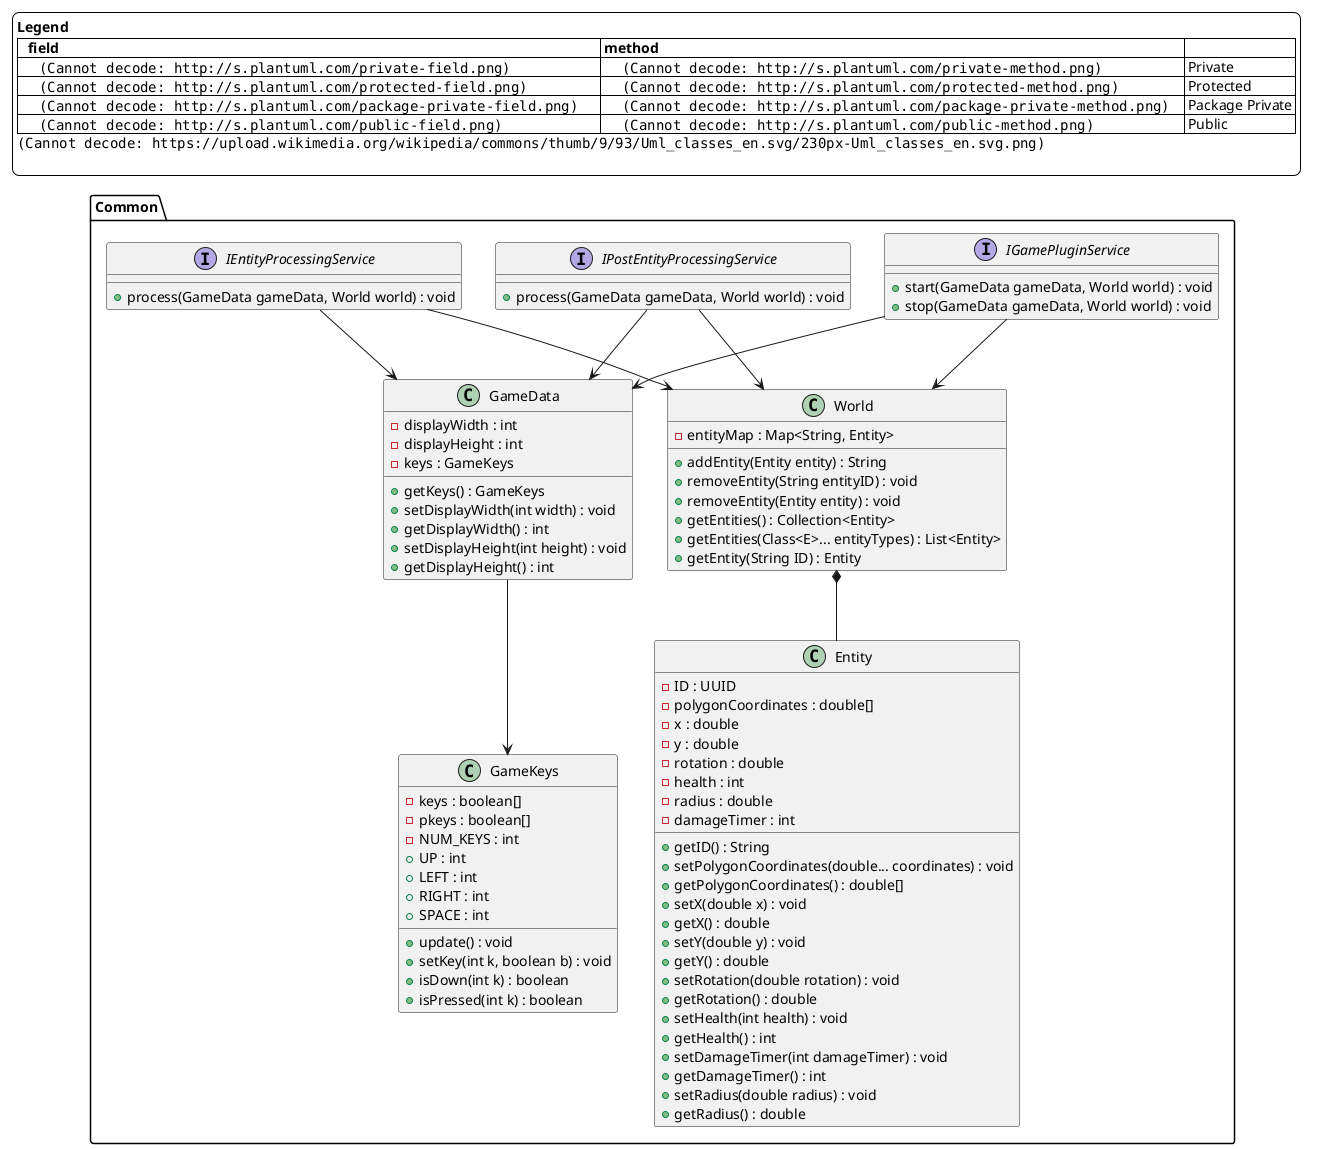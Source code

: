 @startuml
'https://plantuml.com/class-diagram

package Common {
    class Entity {
        -ID : UUID
        -polygonCoordinates : double[]
        -x : double
        -y : double
        -rotation : double
        -health : int
        -radius : double
        -damageTimer : int

        +getID() : String
        +setPolygonCoordinates(double... coordinates) : void
        +getPolygonCoordinates() : double[]
        +setX(double x) : void
        +getX() : double
        +setY(double y) : void
        +getY() : double
        +setRotation(double rotation) : void
        +getRotation() : double
        +setHealth(int health) : void
        +getHealth() : int
        +setDamageTimer(int damageTimer) : void
        +getDamageTimer() : int
        +setRadius(double radius) : void
        +getRadius() : double
    }

    class GameData {
        -displayWidth : int
        -displayHeight : int
        -keys : GameKeys

        +getKeys() : GameKeys
        +setDisplayWidth(int width) : void
        +getDisplayWidth() : int
        +setDisplayHeight(int height) : void
        +getDisplayHeight() : int
    }
    GameData --> GameKeys

    class GameKeys {
        -keys : boolean[]
        -pkeys : boolean[]
        -NUM_KEYS : int
        +UP : int
        +LEFT : int
        +RIGHT : int
        +SPACE : int

        +update() : void
        +setKey(int k, boolean b) : void
        +isDown(int k) : boolean
        +isPressed(int k) : boolean
    }

    class World {
        -entityMap : Map<String, Entity>

        +addEntity(Entity entity) : String
        +removeEntity(String entityID) : void
        +removeEntity(Entity entity) : void
        +getEntities() : Collection<Entity>
        +getEntities(Class<E>... entityTypes) : List<Entity>
        +getEntity(String ID) : Entity
    }
    World *-- Entity

    interface IEntityProcessingService {
        +process(GameData gameData, World world) : void
    }
    IEntityProcessingService --> GameData
    IEntityProcessingService --> World

    interface IGamePluginService {
        +start(GameData gameData, World world) : void
        +stop(GameData gameData, World world) : void
    }
    IGamePluginService --> GameData
    IGamePluginService --> World

    interface IPostEntityProcessingService {
        +process(GameData gameData, World world) : void
    }
    IPostEntityProcessingService --> GameData
    IPostEntityProcessingService --> World
}

'https://stackoverflow.com/questions/54882822/plantuml-class-diagram-field-method-visibility-in-legend
skinparam legendBackgroundColor #ffffff,
legend top left
**Legend**
|=   field |= method |=  |
|      <img:http://s.plantuml.com/private-field.png>      |      <img:http://s.plantuml.com/private-method.png>     | Private |
|      <img:http://s.plantuml.com/protected-field.png>    |      <img:http://s.plantuml.com/protected-method.png>   | Protected |
|      <img:http://s.plantuml.com/package-private-field.png>      |      <img:http://s.plantuml.com/package-private-method.png>    | Package Private |
|      <img:http://s.plantuml.com/public-field.png>      |      <img:http://s.plantuml.com/public-method.png>     | Public |
'https://www.youtube.com/watch?v=pYvL31l-hoY&ab_channel=Randomcode
<img:https://upload.wikimedia.org/wikipedia/commons/thumb/9/93/Uml_classes_en.svg/230px-Uml_classes_en.svg.png>

end legend
@enduml